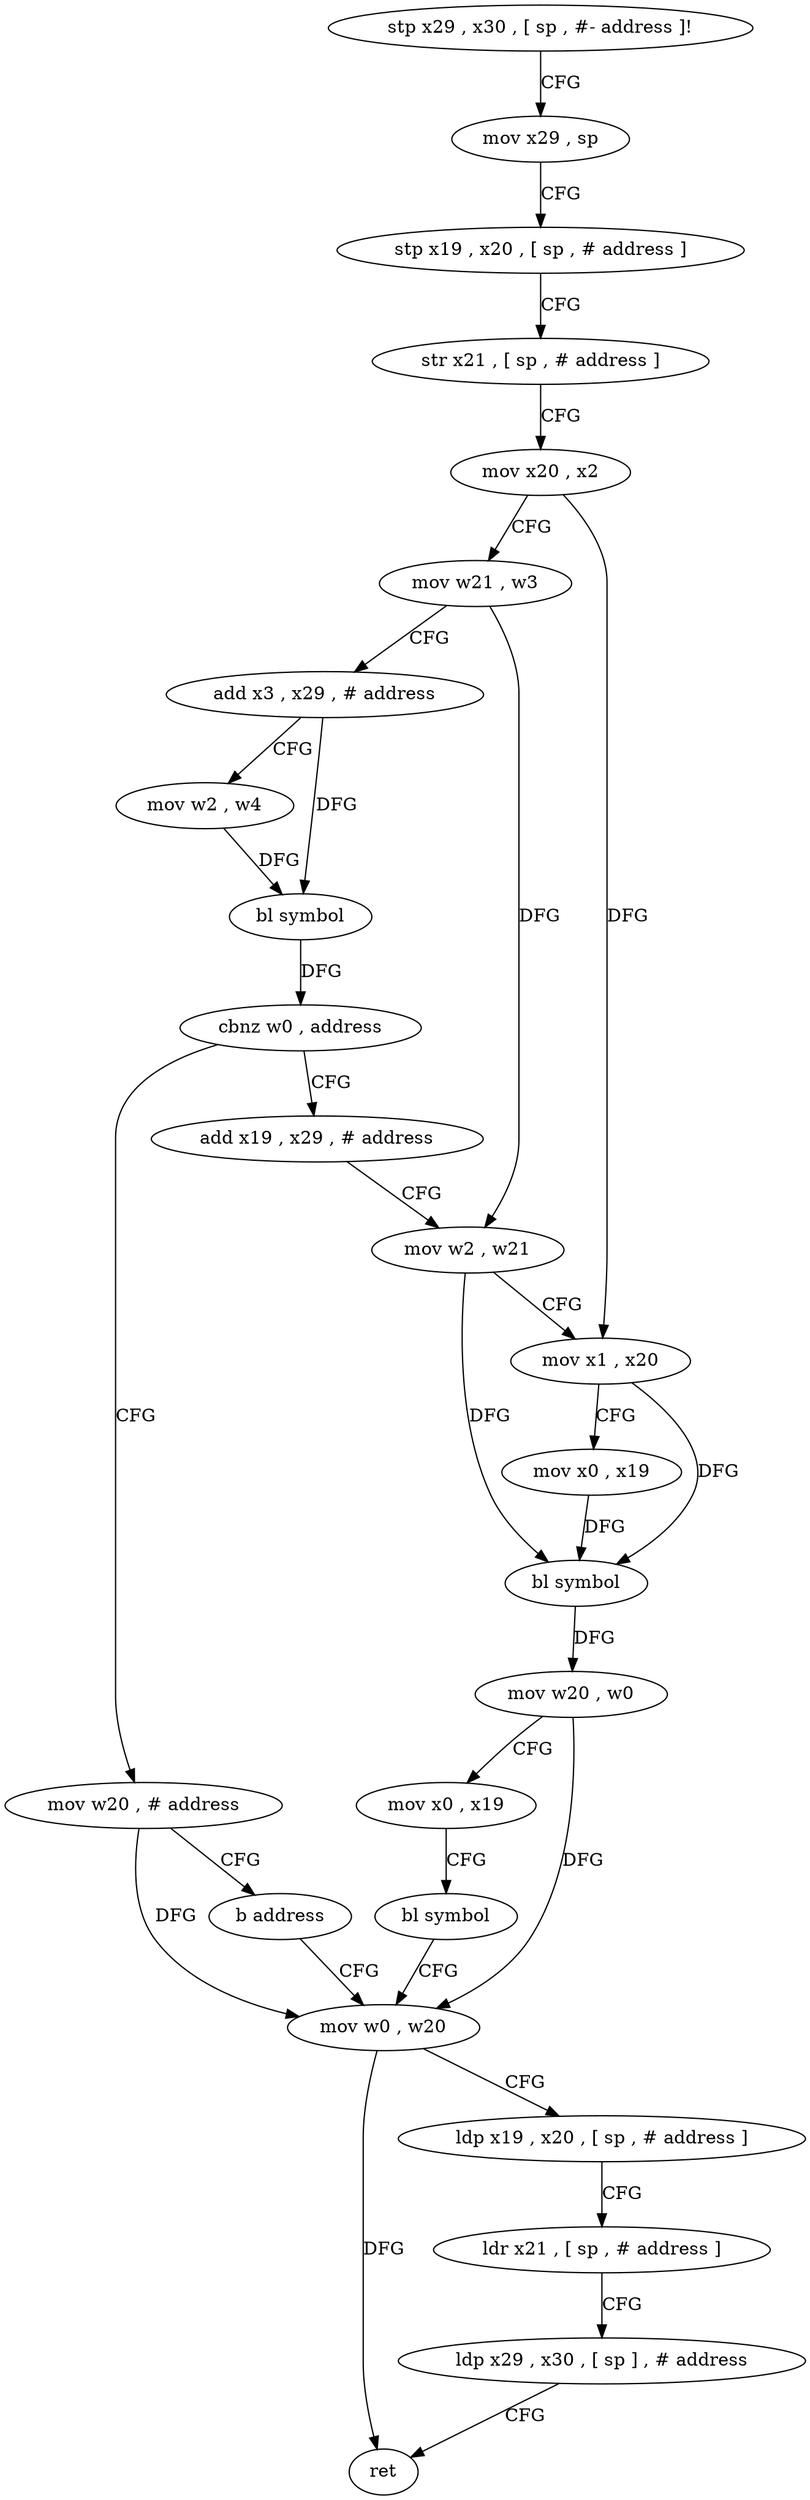 digraph "func" {
"203812" [label = "stp x29 , x30 , [ sp , #- address ]!" ]
"203816" [label = "mov x29 , sp" ]
"203820" [label = "stp x19 , x20 , [ sp , # address ]" ]
"203824" [label = "str x21 , [ sp , # address ]" ]
"203828" [label = "mov x20 , x2" ]
"203832" [label = "mov w21 , w3" ]
"203836" [label = "add x3 , x29 , # address" ]
"203840" [label = "mov w2 , w4" ]
"203844" [label = "bl symbol" ]
"203848" [label = "cbnz w0 , address" ]
"203904" [label = "mov w20 , # address" ]
"203852" [label = "add x19 , x29 , # address" ]
"203908" [label = "b address" ]
"203884" [label = "mov w0 , w20" ]
"203856" [label = "mov w2 , w21" ]
"203860" [label = "mov x1 , x20" ]
"203864" [label = "mov x0 , x19" ]
"203868" [label = "bl symbol" ]
"203872" [label = "mov w20 , w0" ]
"203876" [label = "mov x0 , x19" ]
"203880" [label = "bl symbol" ]
"203888" [label = "ldp x19 , x20 , [ sp , # address ]" ]
"203892" [label = "ldr x21 , [ sp , # address ]" ]
"203896" [label = "ldp x29 , x30 , [ sp ] , # address" ]
"203900" [label = "ret" ]
"203812" -> "203816" [ label = "CFG" ]
"203816" -> "203820" [ label = "CFG" ]
"203820" -> "203824" [ label = "CFG" ]
"203824" -> "203828" [ label = "CFG" ]
"203828" -> "203832" [ label = "CFG" ]
"203828" -> "203860" [ label = "DFG" ]
"203832" -> "203836" [ label = "CFG" ]
"203832" -> "203856" [ label = "DFG" ]
"203836" -> "203840" [ label = "CFG" ]
"203836" -> "203844" [ label = "DFG" ]
"203840" -> "203844" [ label = "DFG" ]
"203844" -> "203848" [ label = "DFG" ]
"203848" -> "203904" [ label = "CFG" ]
"203848" -> "203852" [ label = "CFG" ]
"203904" -> "203908" [ label = "CFG" ]
"203904" -> "203884" [ label = "DFG" ]
"203852" -> "203856" [ label = "CFG" ]
"203908" -> "203884" [ label = "CFG" ]
"203884" -> "203888" [ label = "CFG" ]
"203884" -> "203900" [ label = "DFG" ]
"203856" -> "203860" [ label = "CFG" ]
"203856" -> "203868" [ label = "DFG" ]
"203860" -> "203864" [ label = "CFG" ]
"203860" -> "203868" [ label = "DFG" ]
"203864" -> "203868" [ label = "DFG" ]
"203868" -> "203872" [ label = "DFG" ]
"203872" -> "203876" [ label = "CFG" ]
"203872" -> "203884" [ label = "DFG" ]
"203876" -> "203880" [ label = "CFG" ]
"203880" -> "203884" [ label = "CFG" ]
"203888" -> "203892" [ label = "CFG" ]
"203892" -> "203896" [ label = "CFG" ]
"203896" -> "203900" [ label = "CFG" ]
}

